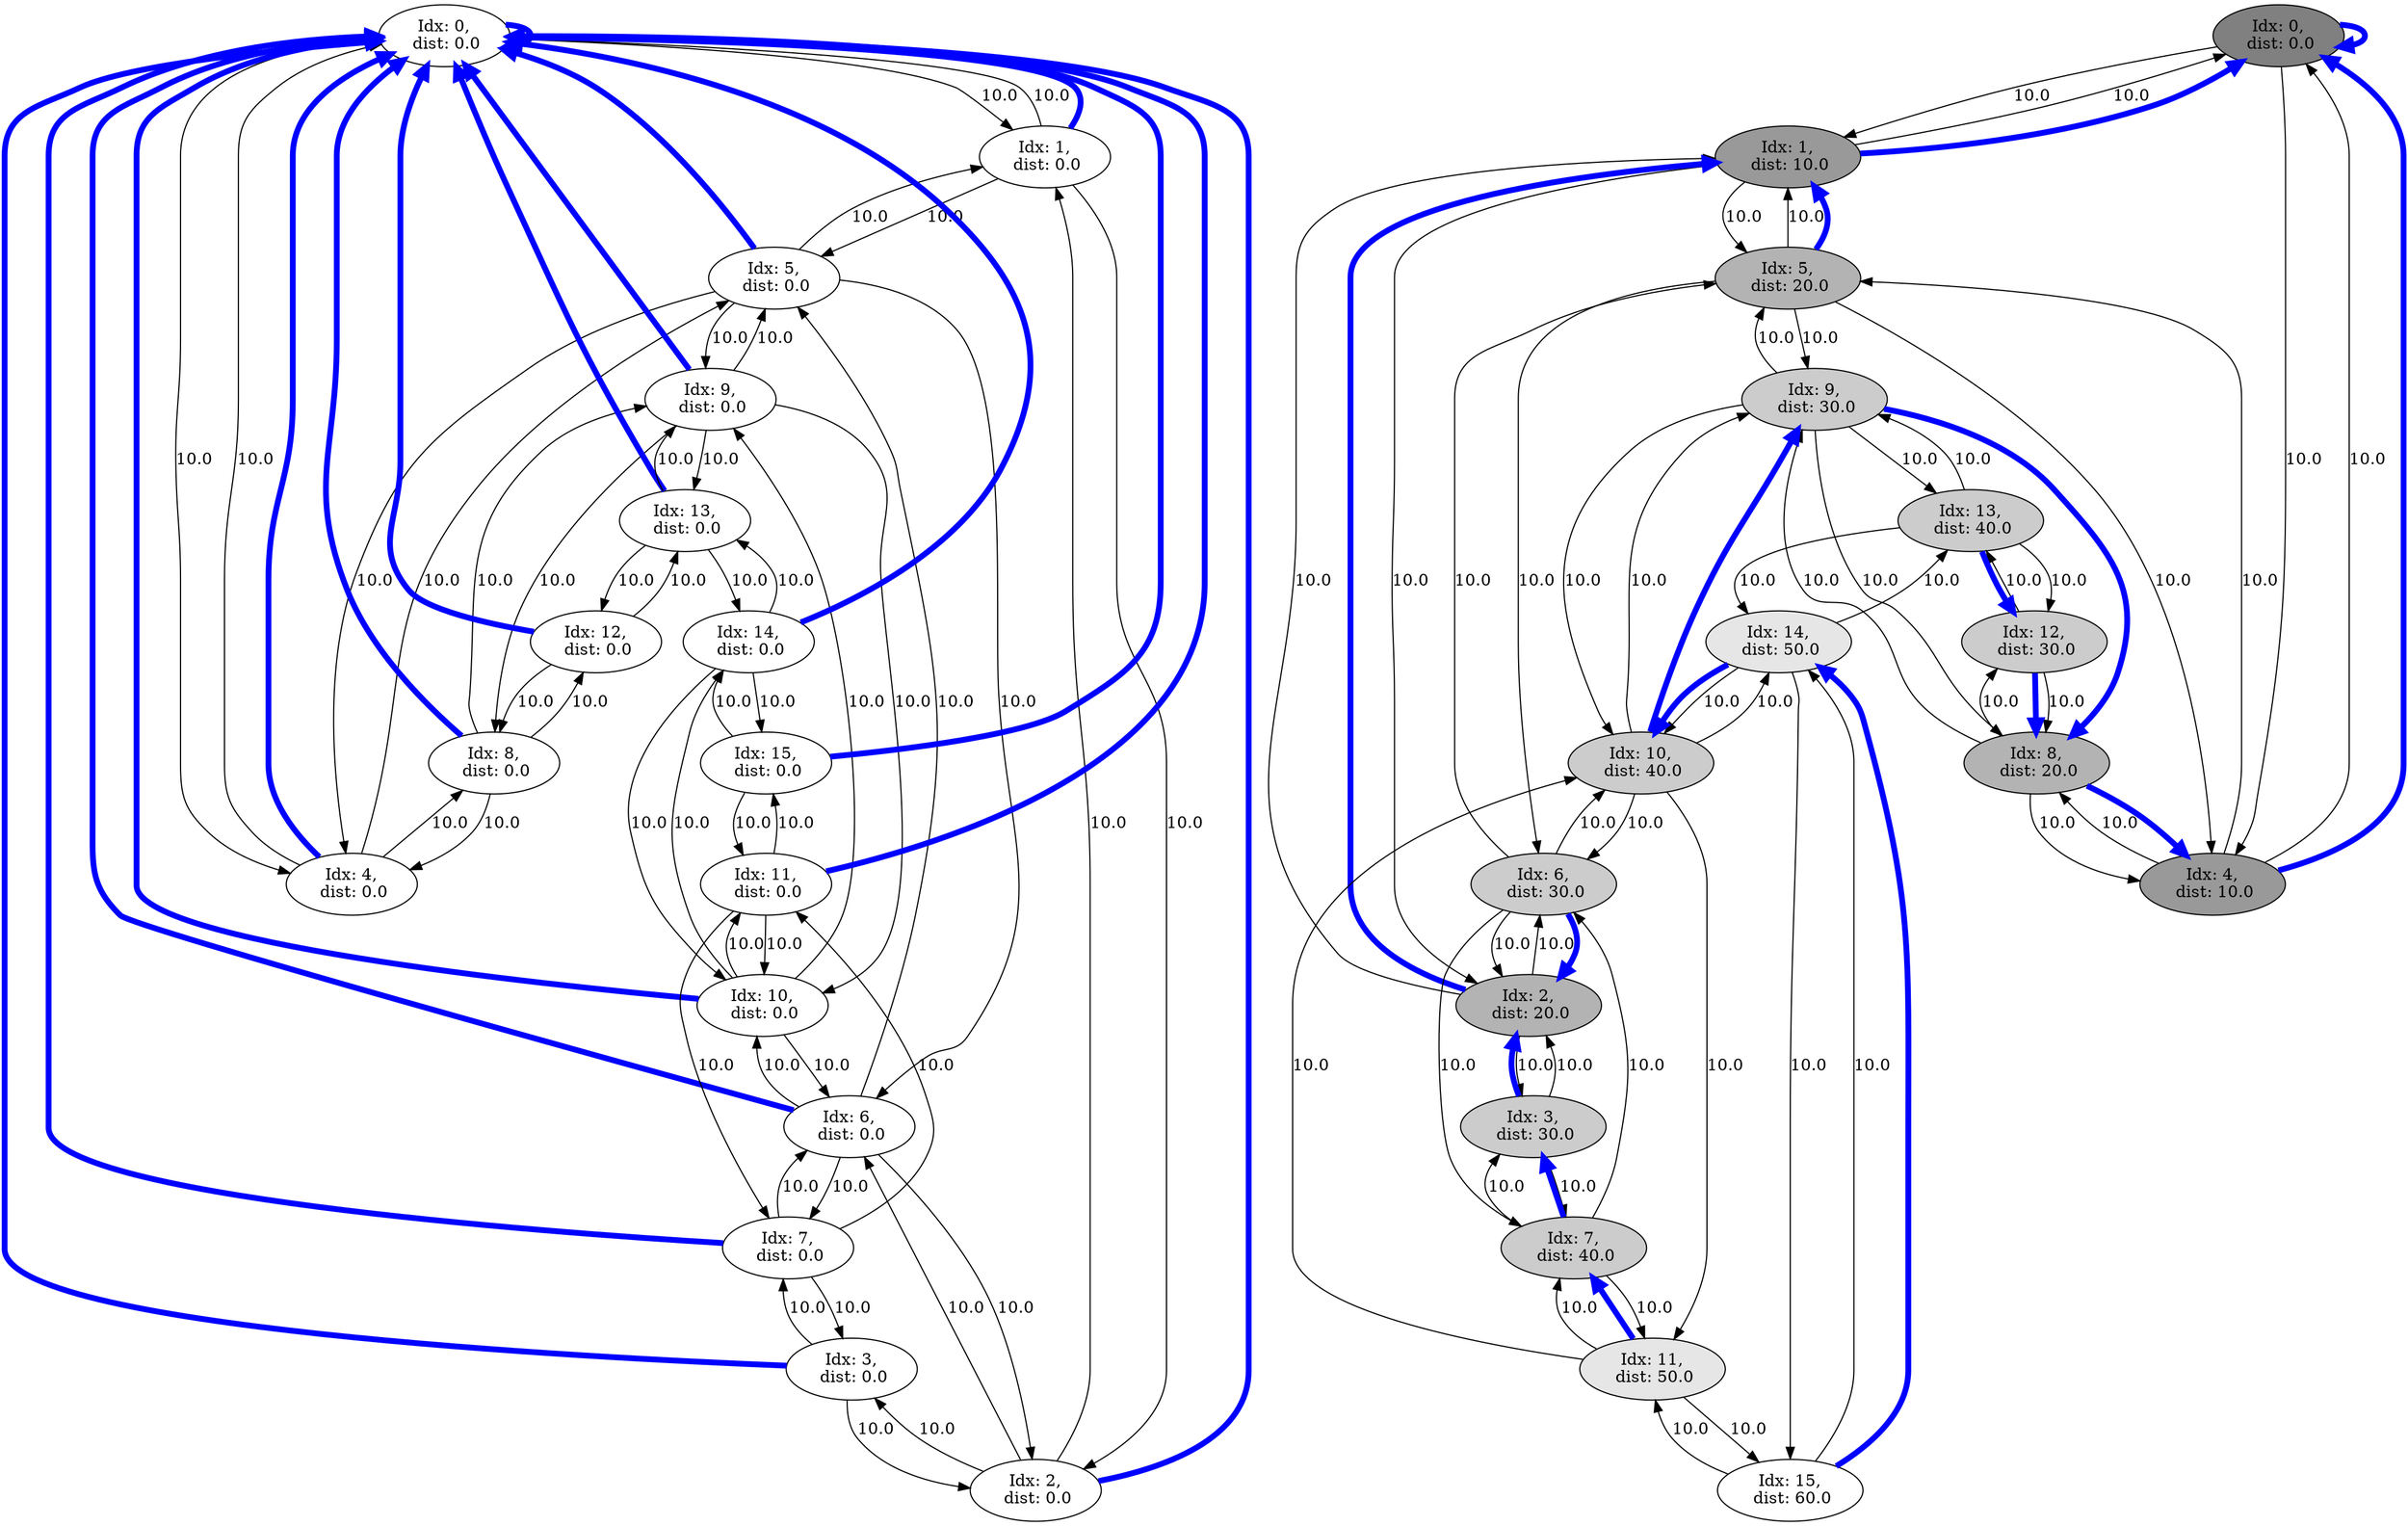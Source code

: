 digraph g{ node [shape=plaintext]node_0_0
[ shape = oval; fillcolor = "0.0 0.0 nan"; style=filled; label = "Idx: 0,\n dist: 0.0" ];
node_0_0 -> node_1_0
 [ label="10.0", len=1.0 ]
node_0_0 -> node_4_0
 [ label="10.0", len=1.0 ]
node_0_0 -> node_0_0
 [ color=blue, penwidth=5 len=0.000000]
node_1_0
[ shape = oval; fillcolor = "0.0 0.0 nan"; style=filled; label = "Idx: 1,\n dist: 0.0" ];
node_1_0 -> node_2_0
 [ label="10.0", len=1.0 ]
node_1_0 -> node_5_0
 [ label="10.0", len=1.0 ]
node_1_0 -> node_0_0
 [ label="10.0", len=1.0 ]
node_1_0 -> node_0_0
 [ color=blue, penwidth=5 len=1.000000]
node_2_0
[ shape = oval; fillcolor = "0.0 0.0 nan"; style=filled; label = "Idx: 2,\n dist: 0.0" ];
node_2_0 -> node_3_0
 [ label="10.0", len=1.0 ]
node_2_0 -> node_6_0
 [ label="10.0", len=1.0 ]
node_2_0 -> node_1_0
 [ label="10.0", len=1.0 ]
node_2_0 -> node_0_0
 [ color=blue, penwidth=5 len=0.000000]
node_3_0
[ shape = oval; fillcolor = "0.0 0.0 nan"; style=filled; label = "Idx: 3,\n dist: 0.0" ];
node_3_0 -> node_7_0
 [ label="10.0", len=1.0 ]
node_3_0 -> node_2_0
 [ label="10.0", len=1.0 ]
node_3_0 -> node_0_0
 [ color=blue, penwidth=5 len=0.000000]
node_4_0
[ shape = oval; fillcolor = "0.0 0.0 nan"; style=filled; label = "Idx: 4,\n dist: 0.0" ];
node_4_0 -> node_5_0
 [ label="10.0", len=1.0 ]
node_4_0 -> node_8_0
 [ label="10.0", len=1.0 ]
node_4_0 -> node_0_0
 [ label="10.0", len=1.0 ]
node_4_0 -> node_0_0
 [ color=blue, penwidth=5 len=1.000000]
node_5_0
[ shape = oval; fillcolor = "0.0 0.0 nan"; style=filled; label = "Idx: 5,\n dist: 0.0" ];
node_5_0 -> node_6_0
 [ label="10.0", len=1.0 ]
node_5_0 -> node_9_0
 [ label="10.0", len=1.0 ]
node_5_0 -> node_1_0
 [ label="10.0", len=1.0 ]
node_5_0 -> node_4_0
 [ label="10.0", len=1.0 ]
node_5_0 -> node_0_0
 [ color=blue, penwidth=5 len=0.000000]
node_6_0
[ shape = oval; fillcolor = "0.0 0.0 nan"; style=filled; label = "Idx: 6,\n dist: 0.0" ];
node_6_0 -> node_7_0
 [ label="10.0", len=1.0 ]
node_6_0 -> node_10_0
 [ label="10.0", len=1.0 ]
node_6_0 -> node_2_0
 [ label="10.0", len=1.0 ]
node_6_0 -> node_5_0
 [ label="10.0", len=1.0 ]
node_6_0 -> node_0_0
 [ color=blue, penwidth=5 len=0.000000]
node_7_0
[ shape = oval; fillcolor = "0.0 0.0 nan"; style=filled; label = "Idx: 7,\n dist: 0.0" ];
node_7_0 -> node_11_0
 [ label="10.0", len=1.0 ]
node_7_0 -> node_3_0
 [ label="10.0", len=1.0 ]
node_7_0 -> node_6_0
 [ label="10.0", len=1.0 ]
node_7_0 -> node_0_0
 [ color=blue, penwidth=5 len=0.000000]
node_8_0
[ shape = oval; fillcolor = "0.0 0.0 nan"; style=filled; label = "Idx: 8,\n dist: 0.0" ];
node_8_0 -> node_9_0
 [ label="10.0", len=1.0 ]
node_8_0 -> node_12_0
 [ label="10.0", len=1.0 ]
node_8_0 -> node_4_0
 [ label="10.0", len=1.0 ]
node_8_0 -> node_0_0
 [ color=blue, penwidth=5 len=0.000000]
node_9_0
[ shape = oval; fillcolor = "0.0 0.0 nan"; style=filled; label = "Idx: 9,\n dist: 0.0" ];
node_9_0 -> node_10_0
 [ label="10.0", len=1.0 ]
node_9_0 -> node_13_0
 [ label="10.0", len=1.0 ]
node_9_0 -> node_5_0
 [ label="10.0", len=1.0 ]
node_9_0 -> node_8_0
 [ label="10.0", len=1.0 ]
node_9_0 -> node_0_0
 [ color=blue, penwidth=5 len=0.000000]
node_10_0
[ shape = oval; fillcolor = "0.0 0.0 nan"; style=filled; label = "Idx: 10,\n dist: 0.0" ];
node_10_0 -> node_11_0
 [ label="10.0", len=1.0 ]
node_10_0 -> node_14_0
 [ label="10.0", len=1.0 ]
node_10_0 -> node_6_0
 [ label="10.0", len=1.0 ]
node_10_0 -> node_9_0
 [ label="10.0", len=1.0 ]
node_10_0 -> node_0_0
 [ color=blue, penwidth=5 len=0.000000]
node_11_0
[ shape = oval; fillcolor = "0.0 0.0 nan"; style=filled; label = "Idx: 11,\n dist: 0.0" ];
node_11_0 -> node_15_0
 [ label="10.0", len=1.0 ]
node_11_0 -> node_7_0
 [ label="10.0", len=1.0 ]
node_11_0 -> node_10_0
 [ label="10.0", len=1.0 ]
node_11_0 -> node_0_0
 [ color=blue, penwidth=5 len=0.000000]
node_12_0
[ shape = oval; fillcolor = "0.0 0.0 nan"; style=filled; label = "Idx: 12,\n dist: 0.0" ];
node_12_0 -> node_13_0
 [ label="10.0", len=1.0 ]
node_12_0 -> node_8_0
 [ label="10.0", len=1.0 ]
node_12_0 -> node_0_0
 [ color=blue, penwidth=5 len=0.000000]
node_13_0
[ shape = oval; fillcolor = "0.0 0.0 nan"; style=filled; label = "Idx: 13,\n dist: 0.0" ];
node_13_0 -> node_14_0
 [ label="10.0", len=1.0 ]
node_13_0 -> node_9_0
 [ label="10.0", len=1.0 ]
node_13_0 -> node_12_0
 [ label="10.0", len=1.0 ]
node_13_0 -> node_0_0
 [ color=blue, penwidth=5 len=0.000000]
node_14_0
[ shape = oval; fillcolor = "0.0 0.0 nan"; style=filled; label = "Idx: 14,\n dist: 0.0" ];
node_14_0 -> node_15_0
 [ label="10.0", len=1.0 ]
node_14_0 -> node_10_0
 [ label="10.0", len=1.0 ]
node_14_0 -> node_13_0
 [ label="10.0", len=1.0 ]
node_14_0 -> node_0_0
 [ color=blue, penwidth=5 len=0.000000]
node_15_0
[ shape = oval; fillcolor = "0.0 0.0 nan"; style=filled; label = "Idx: 15,\n dist: 0.0" ];
node_15_0 -> node_11_0
 [ label="10.0", len=1.0 ]
node_15_0 -> node_14_0
 [ label="10.0", len=1.0 ]
node_15_0 -> node_0_0
 [ color=blue, penwidth=5 len=0.000000]
node_0_1
[ shape = oval; fillcolor = "0.0 0.0 0.5"; style=filled; label = "Idx: 0,\n dist: 0.0" ];
node_0_1 -> node_1_1
 [ label="10.0", len=1.0 ]
node_0_1 -> node_4_1
 [ label="10.0", len=1.0 ]
node_0_1 -> node_0_1
 [ color=blue, penwidth=5 len=0.000000]
node_1_1
[ shape = oval; fillcolor = "0.0 0.0 0.6"; style=filled; label = "Idx: 1,\n dist: 10.0" ];
node_1_1 -> node_2_1
 [ label="10.0", len=1.0 ]
node_1_1 -> node_5_1
 [ label="10.0", len=1.0 ]
node_1_1 -> node_0_1
 [ label="10.0", len=1.0 ]
node_1_1 -> node_0_1
 [ color=blue, penwidth=5 len=1.000000]
node_2_1
[ shape = oval; fillcolor = "0.0 0.0 0.7"; style=filled; label = "Idx: 2,\n dist: 20.0" ];
node_2_1 -> node_3_1
 [ label="10.0", len=1.0 ]
node_2_1 -> node_6_1
 [ label="10.0", len=1.0 ]
node_2_1 -> node_1_1
 [ label="10.0", len=1.0 ]
node_2_1 -> node_1_1
 [ color=blue, penwidth=5 len=1.000000]
node_3_1
[ shape = oval; fillcolor = "0.0 0.0 0.8"; style=filled; label = "Idx: 3,\n dist: 30.0" ];
node_3_1 -> node_7_1
 [ label="10.0", len=1.0 ]
node_3_1 -> node_2_1
 [ label="10.0", len=1.0 ]
node_3_1 -> node_2_1
 [ color=blue, penwidth=5 len=1.000000]
node_4_1
[ shape = oval; fillcolor = "0.0 0.0 0.6"; style=filled; label = "Idx: 4,\n dist: 10.0" ];
node_4_1 -> node_5_1
 [ label="10.0", len=1.0 ]
node_4_1 -> node_8_1
 [ label="10.0", len=1.0 ]
node_4_1 -> node_0_1
 [ label="10.0", len=1.0 ]
node_4_1 -> node_0_1
 [ color=blue, penwidth=5 len=1.000000]
node_5_1
[ shape = oval; fillcolor = "0.0 0.0 0.7"; style=filled; label = "Idx: 5,\n dist: 20.0" ];
node_5_1 -> node_6_1
 [ label="10.0", len=1.0 ]
node_5_1 -> node_9_1
 [ label="10.0", len=1.0 ]
node_5_1 -> node_1_1
 [ label="10.0", len=1.0 ]
node_5_1 -> node_4_1
 [ label="10.0", len=1.0 ]
node_5_1 -> node_1_1
 [ color=blue, penwidth=5 len=1.000000]
node_6_1
[ shape = oval; fillcolor = "0.0 0.0 0.8"; style=filled; label = "Idx: 6,\n dist: 30.0" ];
node_6_1 -> node_7_1
 [ label="10.0", len=1.0 ]
node_6_1 -> node_10_1
 [ label="10.0", len=1.0 ]
node_6_1 -> node_2_1
 [ label="10.0", len=1.0 ]
node_6_1 -> node_5_1
 [ label="10.0", len=1.0 ]
node_6_1 -> node_2_1
 [ color=blue, penwidth=5 len=1.000000]
node_7_1
[ shape = oval; fillcolor = "0.0 0.0 0.8"; style=filled; label = "Idx: 7,\n dist: 40.0" ];
node_7_1 -> node_11_1
 [ label="10.0", len=1.0 ]
node_7_1 -> node_3_1
 [ label="10.0", len=1.0 ]
node_7_1 -> node_6_1
 [ label="10.0", len=1.0 ]
node_7_1 -> node_3_1
 [ color=blue, penwidth=5 len=1.000000]
node_8_1
[ shape = oval; fillcolor = "0.0 0.0 0.7"; style=filled; label = "Idx: 8,\n dist: 20.0" ];
node_8_1 -> node_9_1
 [ label="10.0", len=1.0 ]
node_8_1 -> node_12_1
 [ label="10.0", len=1.0 ]
node_8_1 -> node_4_1
 [ label="10.0", len=1.0 ]
node_8_1 -> node_4_1
 [ color=blue, penwidth=5 len=1.000000]
node_9_1
[ shape = oval; fillcolor = "0.0 0.0 0.8"; style=filled; label = "Idx: 9,\n dist: 30.0" ];
node_9_1 -> node_10_1
 [ label="10.0", len=1.0 ]
node_9_1 -> node_13_1
 [ label="10.0", len=1.0 ]
node_9_1 -> node_5_1
 [ label="10.0", len=1.0 ]
node_9_1 -> node_8_1
 [ label="10.0", len=1.0 ]
node_9_1 -> node_8_1
 [ color=blue, penwidth=5 len=1.000000]
node_10_1
[ shape = oval; fillcolor = "0.0 0.0 0.8"; style=filled; label = "Idx: 10,\n dist: 40.0" ];
node_10_1 -> node_11_1
 [ label="10.0", len=1.0 ]
node_10_1 -> node_14_1
 [ label="10.0", len=1.0 ]
node_10_1 -> node_6_1
 [ label="10.0", len=1.0 ]
node_10_1 -> node_9_1
 [ label="10.0", len=1.0 ]
node_10_1 -> node_9_1
 [ color=blue, penwidth=5 len=1.000000]
node_11_1
[ shape = oval; fillcolor = "0.0 0.0 0.9"; style=filled; label = "Idx: 11,\n dist: 50.0" ];
node_11_1 -> node_15_1
 [ label="10.0", len=1.0 ]
node_11_1 -> node_7_1
 [ label="10.0", len=1.0 ]
node_11_1 -> node_10_1
 [ label="10.0", len=1.0 ]
node_11_1 -> node_7_1
 [ color=blue, penwidth=5 len=1.000000]
node_12_1
[ shape = oval; fillcolor = "0.0 0.0 0.8"; style=filled; label = "Idx: 12,\n dist: 30.0" ];
node_12_1 -> node_13_1
 [ label="10.0", len=1.0 ]
node_12_1 -> node_8_1
 [ label="10.0", len=1.0 ]
node_12_1 -> node_8_1
 [ color=blue, penwidth=5 len=1.000000]
node_13_1
[ shape = oval; fillcolor = "0.0 0.0 0.8"; style=filled; label = "Idx: 13,\n dist: 40.0" ];
node_13_1 -> node_14_1
 [ label="10.0", len=1.0 ]
node_13_1 -> node_9_1
 [ label="10.0", len=1.0 ]
node_13_1 -> node_12_1
 [ label="10.0", len=1.0 ]
node_13_1 -> node_12_1
 [ color=blue, penwidth=5 len=1.000000]
node_14_1
[ shape = oval; fillcolor = "0.0 0.0 0.9"; style=filled; label = "Idx: 14,\n dist: 50.0" ];
node_14_1 -> node_15_1
 [ label="10.0", len=1.0 ]
node_14_1 -> node_10_1
 [ label="10.0", len=1.0 ]
node_14_1 -> node_13_1
 [ label="10.0", len=1.0 ]
node_14_1 -> node_10_1
 [ color=blue, penwidth=5 len=1.000000]
node_15_1
[ shape = oval; fillcolor = "0.0 0.0 1.0"; style=filled; label = "Idx: 15,\n dist: 60.0" ];
node_15_1 -> node_11_1
 [ label="10.0", len=1.0 ]
node_15_1 -> node_14_1
 [ label="10.0", len=1.0 ]
node_15_1 -> node_14_1
 [ color=blue, penwidth=5 len=1.000000]
}
